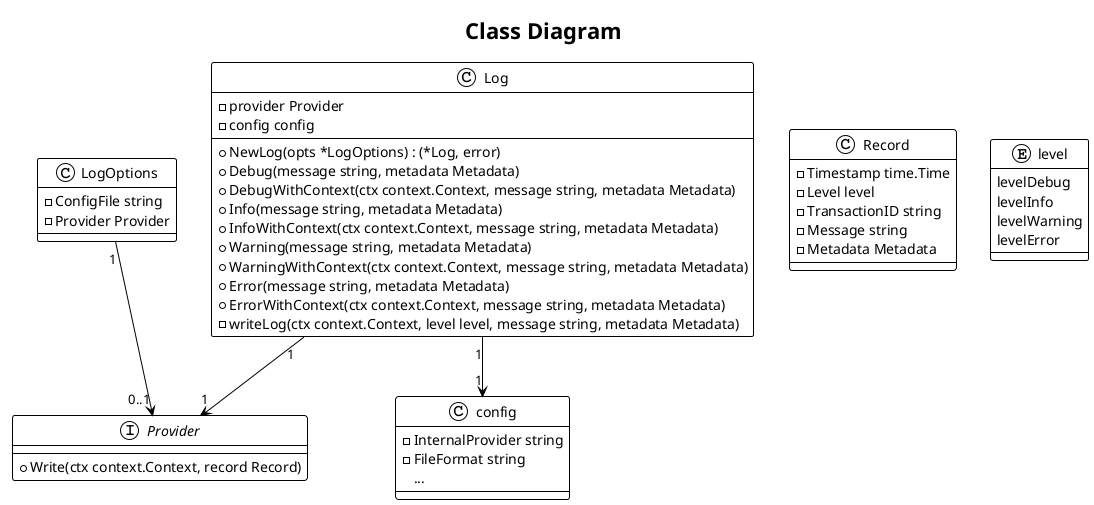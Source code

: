 @startuml

title Class Diagram

!theme plain

interface Provider {
  + Write(ctx context.Context, record Record)
}

class Log {
  - provider Provider
  - config config
  + NewLog(opts *LogOptions) : (*Log, error)
  + Debug(message string, metadata Metadata)
  + DebugWithContext(ctx context.Context, message string, metadata Metadata)
  + Info(message string, metadata Metadata)
  + InfoWithContext(ctx context.Context, message string, metadata Metadata)
  + Warning(message string, metadata Metadata)
  + WarningWithContext(ctx context.Context, message string, metadata Metadata)
  + Error(message string, metadata Metadata)
  + ErrorWithContext(ctx context.Context, message string, metadata Metadata)
  - writeLog(ctx context.Context, level level, message string, metadata Metadata)
}

class LogOptions {
  - ConfigFile string
  - Provider Provider
}

class Record {
  - Timestamp time.Time
  - Level level
  - TransactionID string
  - Message string
  - Metadata Metadata
}

enum level {
  levelDebug
  levelInfo
  levelWarning
  levelError
}

class config {
  - InternalProvider string
  - FileFormat string
  ...
}

Log "1" --> "1" Provider
Log "1" --> "1" config
LogOptions "1" --> "0..1" Provider
@enduml